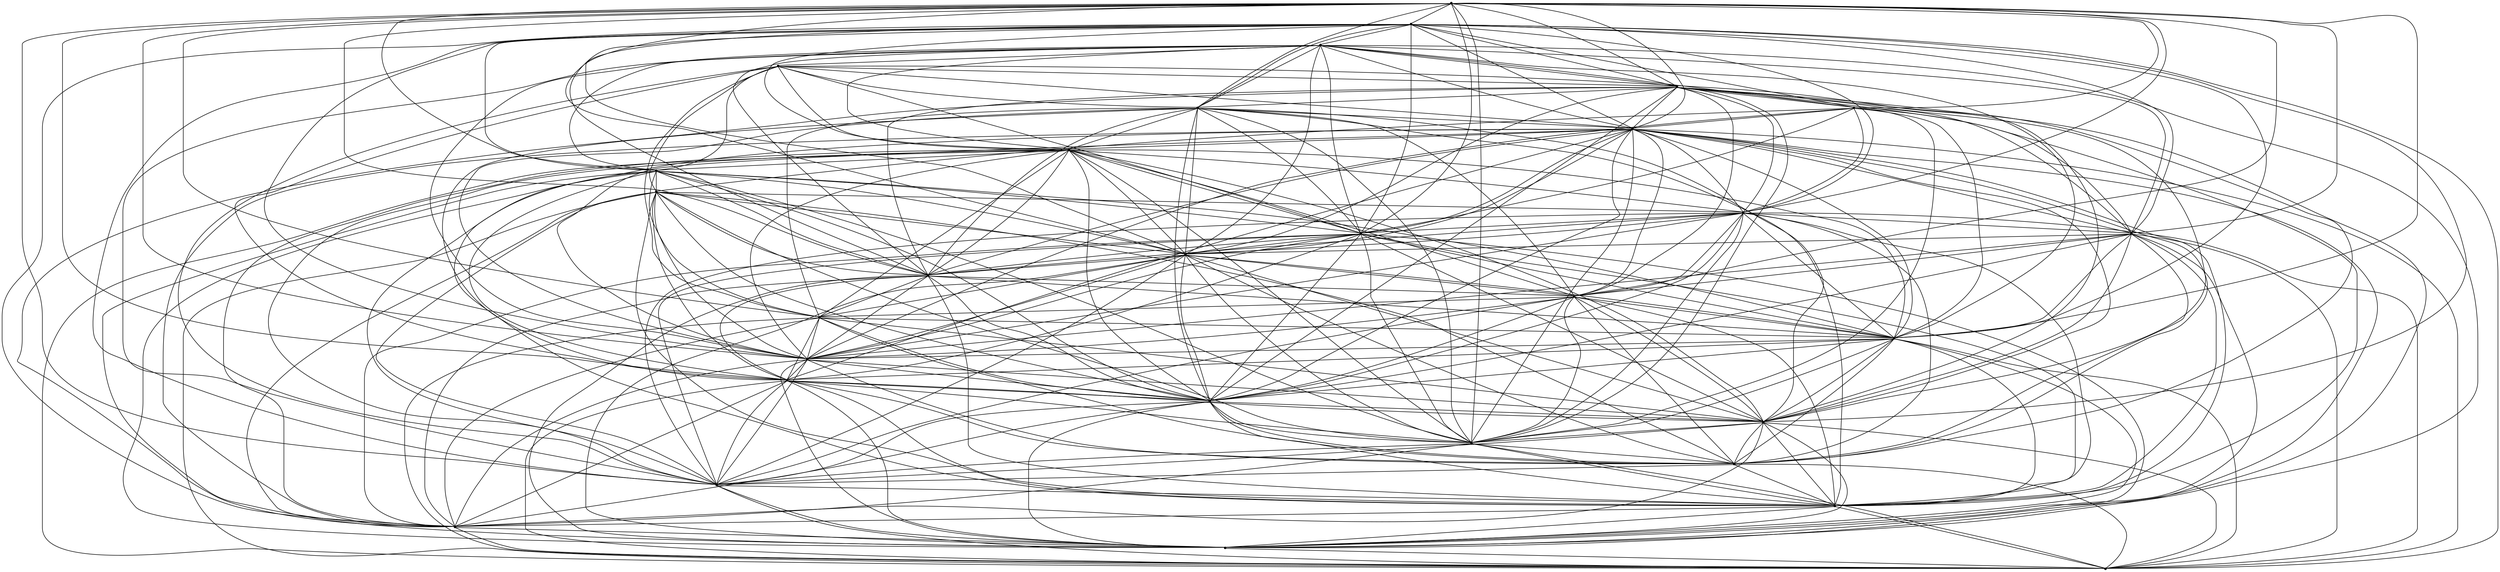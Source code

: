 graph {
  node [shape=point,comment="{\"directed\":false,\"doi\":\"10.1007/978-3-030-68766-3_8\",\"figure\":\"2 (1)\"}"]

  v0 [pos="1159.9170584942597,1859.0427705879256"]
  v1 [pos="837.9756798048118,1988.8212298814376"]
  v2 [pos="952.651270737777,1684.0086393274642"]
  v3 [pos="900.3142592043106,1637.3252182190618"]
  v4 [pos="769.971094189102,2047.4538333343567"]
  v5 [pos="1122.5199628822147,1800.9419664516874"]
  v6 [pos="1026.876584080037,1817.6324656705397"]
  v7 [pos="866.7922258696715,1781.4084321270525"]
  v8 [pos="1093.9705756057604,1847.782671583622"]
  v9 [pos="800.1863549353016,1788.6475350245873"]
  v10 [pos="1036.1130004644629,1942.833187289448"]
  v11 [pos="913.2730938694583,2006.499769722346"]
  v12 [pos="1005.0648029833908,1880.5417511241526"]
  v13 [pos="821.0583787038951,1641.629974162101"]
  v14 [pos="747.3862210071891,1754.0928677514864"]
  v15 [pos="882.065527916531,1700.0307847762153"]
  v16 [pos="929.7027989834675,1746.6829843541732"]
  v17 [pos="820.8771358163517,1705.985767110488"]
  v18 [pos="812.0793523372059,1900.9030216344877"]
  v19 [pos="722.7375221404731,1919.502692004966"]
  v20 [pos="1097.1013195569078,1908.7876344430354"]
  v21 [pos="1083.1949141368825,1979.267632328334"]
  v22 [pos="880.8304262339278,1938.680469389775"]
  v23 [pos="775.9387082190061,1963.469537923414"]
  v24 [pos="833.8239761162112,2054.6787561885326"]
  v25 [pos="1088.8437912230759,1753.2479470065143"]
  v26 [pos="1154.8339593545334,1936.8531514256536"]
  v27 [pos="896.8178500571913,2066.9035432546966"]
  v28 [pos="718.5024540362705,1996.1076737757462"]
  v29 [pos="760.1877697211612,1696.264647924073"]

  v0 -- v1 [id="-1",pos="1159.9170584942597,1859.0427705879256 837.9756798048118,1988.8212298814376 837.9756798048118,1988.8212298814376 837.9756798048118,1988.8212298814376"]
  v28 -- v22 [id="-2",pos="718.5024540362705,1996.1076737757462 880.8304262339278,1938.680469389775 880.8304262339278,1938.680469389775 880.8304262339278,1938.680469389775"]
  v22 -- v0 [id="-3",pos="880.8304262339278,1938.680469389775 1159.9170584942597,1859.0427705879256 1159.9170584942597,1859.0427705879256 1159.9170584942597,1859.0427705879256"]
  v28 -- v23 [id="-4",pos="718.5024540362705,1996.1076737757462 775.9387082190061,1963.469537923414 775.9387082190061,1963.469537923414 775.9387082190061,1963.469537923414"]
  v23 -- v22 [id="-5",pos="775.9387082190061,1963.469537923414 880.8304262339278,1938.680469389775 880.8304262339278,1938.680469389775 880.8304262339278,1938.680469389775"]
  v22 -- v12 [id="-6",pos="880.8304262339278,1938.680469389775 1005.0648029833908,1880.5417511241526 1005.0648029833908,1880.5417511241526 1005.0648029833908,1880.5417511241526"]
  v12 -- v8 [id="-7",pos="1005.0648029833908,1880.5417511241526 1093.9705756057604,1847.782671583622 1093.9705756057604,1847.782671583622 1093.9705756057604,1847.782671583622"]
  v28 -- v1 [id="-8",pos="718.5024540362705,1996.1076737757462 837.9756798048118,1988.8212298814376 837.9756798048118,1988.8212298814376 837.9756798048118,1988.8212298814376"]
  v1 -- v21 [id="-9",pos="837.9756798048118,1988.8212298814376 1083.1949141368825,1979.267632328334 1083.1949141368825,1979.267632328334 1083.1949141368825,1979.267632328334"]
  v28 -- v15 [id="-10",pos="718.5024540362705,1996.1076737757462 882.065527916531,1700.0307847762153 882.065527916531,1700.0307847762153 882.065527916531,1700.0307847762153"]
  v23 -- v25 [id="-13",pos="775.9387082190061,1963.469537923414 1088.8437912230759,1753.2479470065143 1088.8437912230759,1753.2479470065143 1088.8437912230759,1753.2479470065143"]
  v28 -- v19 [id="-18",pos="718.5024540362705,1996.1076737757462 722.7375221404731,1919.502692004966 722.7375221404731,1919.502692004966 722.7375221404731,1919.502692004966"]
  v19 -- v14 [id="-19",pos="722.7375221404731,1919.502692004966 747.3862210071891,1754.0928677514864 747.3862210071891,1754.0928677514864 747.3862210071891,1754.0928677514864"]
  v14 -- v29 [id="-20",pos="747.3862210071891,1754.0928677514864 760.1877697211612,1696.264647924073 760.1877697211612,1696.264647924073 760.1877697211612,1696.264647924073"]
  v28 -- v4 [id="-21",pos="718.5024540362705,1996.1076737757462 769.971094189102,2047.4538333343567 769.971094189102,2047.4538333343567 769.971094189102,2047.4538333343567"]
  v28 -- v9 [id="-22",pos="718.5024540362705,1996.1076737757462 800.1863549353016,1788.6475350245873 800.1863549353016,1788.6475350245873 800.1863549353016,1788.6475350245873"]
  v28 -- v7 [id="-23",pos="718.5024540362705,1996.1076737757462 866.7922258696715,1781.4084321270525 866.7922258696715,1781.4084321270525 866.7922258696715,1781.4084321270525"]
  v28 -- v13 [id="-24",pos="718.5024540362705,1996.1076737757462 821.0583787038951,1641.629974162101 821.0583787038951,1641.629974162101 821.0583787038951,1641.629974162101"]
  v1 -- v26 [id="-28",pos="837.9756798048118,1988.8212298814376 1154.8339593545334,1936.8531514256536 1154.8339593545334,1936.8531514256536 1154.8339593545334,1936.8531514256536"]
  v28 -- v3 [id="-29",pos="718.5024540362705,1996.1076737757462 900.3142592043106,1637.3252182190618 900.3142592043106,1637.3252182190618 900.3142592043106,1637.3252182190618"]
  v23 -- v6 [id="-31",pos="775.9387082190061,1963.469537923414 1026.876584080037,1817.6324656705397 1026.876584080037,1817.6324656705397 1026.876584080037,1817.6324656705397"]
  v28 -- v24 [id="-33",pos="718.5024540362705,1996.1076737757462 833.8239761162112,2054.6787561885326 833.8239761162112,2054.6787561885326 833.8239761162112,2054.6787561885326"]
  v28 -- v11 [id="-34",pos="718.5024540362705,1996.1076737757462 913.2730938694583,2006.499769722346 913.2730938694583,2006.499769722346 913.2730938694583,2006.499769722346"]
  v28 -- v16 [id="-35",pos="718.5024540362705,1996.1076737757462 929.7027989834675,1746.6829843541732 929.7027989834675,1746.6829843541732 929.7027989834675,1746.6829843541732"]
  v28 -- v20 [id="-37",pos="718.5024540362705,1996.1076737757462 1097.1013195569078,1908.7876344430354 1097.1013195569078,1908.7876344430354 1097.1013195569078,1908.7876344430354"]
  v23 -- v5 [id="-39",pos="775.9387082190061,1963.469537923414 1122.5199628822147,1800.9419664516874 1122.5199628822147,1800.9419664516874 1122.5199628822147,1800.9419664516874"]
  v28 -- v10 [id="-40",pos="718.5024540362705,1996.1076737757462 1036.1130004644629,1942.833187289448 1036.1130004644629,1942.833187289448 1036.1130004644629,1942.833187289448"]
  v9 -- v17 [id="-42",pos="800.1863549353016,1788.6475350245873 820.8771358163517,1705.985767110488 820.8771358163517,1705.985767110488 820.8771358163517,1705.985767110488"]
  v28 -- v18 [id="-43",pos="718.5024540362705,1996.1076737757462 812.0793523372059,1900.9030216344877 812.0793523372059,1900.9030216344877 812.0793523372059,1900.9030216344877"]
  v28 -- v27 [id="-44",pos="718.5024540362705,1996.1076737757462 896.8178500571913,2066.9035432546966 896.8178500571913,2066.9035432546966 896.8178500571913,2066.9035432546966"]
  v28 -- v2 [id="-45",pos="718.5024540362705,1996.1076737757462 952.651270737777,1684.0086393274642 952.651270737777,1684.0086393274642 952.651270737777,1684.0086393274642"]
  v19 -- v18 [id="-46",pos="722.7375221404731,1919.502692004966 812.0793523372059,1900.9030216344877 812.0793523372059,1900.9030216344877 812.0793523372059,1900.9030216344877"]
  v18 -- v8 [id="-47",pos="812.0793523372059,1900.9030216344877 1093.9705756057604,1847.782671583622 1093.9705756057604,1847.782671583622 1093.9705756057604,1847.782671583622"]
  v19 -- v20 [id="-48",pos="722.7375221404731,1919.502692004966 1097.1013195569078,1908.7876344430354 1097.1013195569078,1908.7876344430354 1097.1013195569078,1908.7876344430354"]
  v19 -- v6 [id="-49",pos="722.7375221404731,1919.502692004966 1026.876584080037,1817.6324656705397 1026.876584080037,1817.6324656705397 1026.876584080037,1817.6324656705397"]
  v19 -- v15 [id="-50",pos="722.7375221404731,1919.502692004966 882.065527916531,1700.0307847762153 882.065527916531,1700.0307847762153 882.065527916531,1700.0307847762153"]
  v19 -- v22 [id="-51",pos="722.7375221404731,1919.502692004966 880.8304262339278,1938.680469389775 880.8304262339278,1938.680469389775 880.8304262339278,1938.680469389775"]
  v18 -- v12 [id="-53",pos="812.0793523372059,1900.9030216344877 1005.0648029833908,1880.5417511241526 1005.0648029833908,1880.5417511241526 1005.0648029833908,1880.5417511241526"]
  v19 -- v7 [id="-54",pos="722.7375221404731,1919.502692004966 866.7922258696715,1781.4084321270525 866.7922258696715,1781.4084321270525 866.7922258696715,1781.4084321270525"]
  v7 -- v2 [id="-55",pos="866.7922258696715,1781.4084321270525 952.651270737777,1684.0086393274642 952.651270737777,1684.0086393274642 952.651270737777,1684.0086393274642"]
  v19 -- v24 [id="-58",pos="722.7375221404731,1919.502692004966 833.8239761162112,2054.6787561885326 833.8239761162112,2054.6787561885326 833.8239761162112,2054.6787561885326"]
  v19 -- v4 [id="-61",pos="722.7375221404731,1919.502692004966 769.971094189102,2047.4538333343567 769.971094189102,2047.4538333343567 769.971094189102,2047.4538333343567"]
  v19 -- v11 [id="-62",pos="722.7375221404731,1919.502692004966 913.2730938694583,2006.499769722346 913.2730938694583,2006.499769722346 913.2730938694583,2006.499769722346"]
  v19 -- v9 [id="-64",pos="722.7375221404731,1919.502692004966 800.1863549353016,1788.6475350245873 800.1863549353016,1788.6475350245873 800.1863549353016,1788.6475350245873"]
  v19 -- v1 [id="-65",pos="722.7375221404731,1919.502692004966 837.9756798048118,1988.8212298814376 837.9756798048118,1988.8212298814376 837.9756798048118,1988.8212298814376"]
  v19 -- v23 [id="-66",pos="722.7375221404731,1919.502692004966 775.9387082190061,1963.469537923414 775.9387082190061,1963.469537923414 775.9387082190061,1963.469537923414"]
  v23 -- v27 [id="-68",pos="775.9387082190061,1963.469537923414 896.8178500571913,2066.9035432546966 896.8178500571913,2066.9035432546966 896.8178500571913,2066.9035432546966"]
  v19 -- v17 [id="-69",pos="722.7375221404731,1919.502692004966 820.8771358163517,1705.985767110488 820.8771358163517,1705.985767110488 820.8771358163517,1705.985767110488"]
  v22 -- v10 [id="-71",pos="880.8304262339278,1938.680469389775 1036.1130004644629,1942.833187289448 1036.1130004644629,1942.833187289448 1036.1130004644629,1942.833187289448"]
  v19 -- v16 [id="-72",pos="722.7375221404731,1919.502692004966 929.7027989834675,1746.6829843541732 929.7027989834675,1746.6829843541732 929.7027989834675,1746.6829843541732"]
  v12 -- v0 [id="-76",pos="1005.0648029833908,1880.5417511241526 1159.9170584942597,1859.0427705879256 1159.9170584942597,1859.0427705879256 1159.9170584942597,1859.0427705879256"]
  v22 -- v21 [id="-78",pos="880.8304262339278,1938.680469389775 1083.1949141368825,1979.267632328334 1083.1949141368825,1979.267632328334 1083.1949141368825,1979.267632328334"]
  v9 -- v3 [id="-80",pos="800.1863549353016,1788.6475350245873 900.3142592043106,1637.3252182190618 900.3142592043106,1637.3252182190618 900.3142592043106,1637.3252182190618"]
  v18 -- v5 [id="-82",pos="812.0793523372059,1900.9030216344877 1122.5199628822147,1800.9419664516874 1122.5199628822147,1800.9419664516874 1122.5199628822147,1800.9419664516874"]
  v19 -- v25 [id="-83",pos="722.7375221404731,1919.502692004966 1088.8437912230759,1753.2479470065143 1088.8437912230759,1753.2479470065143 1088.8437912230759,1753.2479470065143"]
  v19 -- v26 [id="-84",pos="722.7375221404731,1919.502692004966 1154.8339593545334,1936.8531514256536 1154.8339593545334,1936.8531514256536 1154.8339593545334,1936.8531514256536"]
  v19 -- v13 [id="-85",pos="722.7375221404731,1919.502692004966 821.0583787038951,1641.629974162101 821.0583787038951,1641.629974162101 821.0583787038951,1641.629974162101"]
  v14 -- v15 [id="-86",pos="747.3862210071891,1754.0928677514864 882.065527916531,1700.0307847762153 882.065527916531,1700.0307847762153 882.065527916531,1700.0307847762153"]
  v14 -- v18 [id="-88",pos="747.3862210071891,1754.0928677514864 812.0793523372059,1900.9030216344877 812.0793523372059,1900.9030216344877 812.0793523372059,1900.9030216344877"]
  v14 -- v7 [id="-89",pos="747.3862210071891,1754.0928677514864 866.7922258696715,1781.4084321270525 866.7922258696715,1781.4084321270525 866.7922258696715,1781.4084321270525"]
  v7 -- v6 [id="-90",pos="866.7922258696715,1781.4084321270525 1026.876584080037,1817.6324656705397 1026.876584080037,1817.6324656705397 1026.876584080037,1817.6324656705397"]
  v18 -- v27 [id="-92",pos="812.0793523372059,1900.9030216344877 896.8178500571913,2066.9035432546966 896.8178500571913,2066.9035432546966 896.8178500571913,2066.9035432546966"]
  v14 -- v11 [id="-93",pos="747.3862210071891,1754.0928677514864 913.2730938694583,2006.499769722346 913.2730938694583,2006.499769722346 913.2730938694583,2006.499769722346"]
  v14 -- v17 [id="-94",pos="747.3862210071891,1754.0928677514864 820.8771358163517,1705.985767110488 820.8771358163517,1705.985767110488 820.8771358163517,1705.985767110488"]
  v14 -- v13 [id="-95",pos="747.3862210071891,1754.0928677514864 821.0583787038951,1641.629974162101 821.0583787038951,1641.629974162101 821.0583787038951,1641.629974162101"]
  v14 -- v16 [id="-96",pos="747.3862210071891,1754.0928677514864 929.7027989834675,1746.6829843541732 929.7027989834675,1746.6829843541732 929.7027989834675,1746.6829843541732"]
  v17 -- v3 [id="-98",pos="820.8771358163517,1705.985767110488 900.3142592043106,1637.3252182190618 900.3142592043106,1637.3252182190618 900.3142592043106,1637.3252182190618"]
  v14 -- v4 [id="-99",pos="747.3862210071891,1754.0928677514864 769.971094189102,2047.4538333343567 769.971094189102,2047.4538333343567 769.971094189102,2047.4538333343567"]
  v14 -- v20 [id="-100",pos="747.3862210071891,1754.0928677514864 1097.1013195569078,1908.7876344430354 1097.1013195569078,1908.7876344430354 1097.1013195569078,1908.7876344430354"]
  v20 -- v26 [id="-101",pos="1097.1013195569078,1908.7876344430354 1154.8339593545334,1936.8531514256536 1154.8339593545334,1936.8531514256536 1154.8339593545334,1936.8531514256536"]
  v6 -- v8 [id="-104",pos="1026.876584080037,1817.6324656705397 1093.9705756057604,1847.782671583622 1093.9705756057604,1847.782671583622 1093.9705756057604,1847.782671583622"]
  v8 -- v0 [id="-105",pos="1093.9705756057604,1847.782671583622 1159.9170584942597,1859.0427705879256 1159.9170584942597,1859.0427705879256 1159.9170584942597,1859.0427705879256"]
  v14 -- v5 [id="-106",pos="747.3862210071891,1754.0928677514864 1122.5199628822147,1800.9419664516874 1122.5199628822147,1800.9419664516874 1122.5199628822147,1800.9419664516874"]
  v14 -- v9 [id="-107",pos="747.3862210071891,1754.0928677514864 800.1863549353016,1788.6475350245873 800.1863549353016,1788.6475350245873 800.1863549353016,1788.6475350245873"]
  v9 -- v10 [id="-108",pos="800.1863549353016,1788.6475350245873 1036.1130004644629,1942.833187289448 1036.1130004644629,1942.833187289448 1036.1130004644629,1942.833187289448"]
  v10 -- v21 [id="-109",pos="1036.1130004644629,1942.833187289448 1083.1949141368825,1979.267632328334 1083.1949141368825,1979.267632328334 1083.1949141368825,1979.267632328334"]
  v15 -- v2 [id="-111",pos="882.065527916531,1700.0307847762153 952.651270737777,1684.0086393274642 952.651270737777,1684.0086393274642 952.651270737777,1684.0086393274642"]
  v14 -- v24 [id="-113",pos="747.3862210071891,1754.0928677514864 833.8239761162112,2054.6787561885326 833.8239761162112,2054.6787561885326 833.8239761162112,2054.6787561885326"]
  v14 -- v22 [id="-115",pos="747.3862210071891,1754.0928677514864 880.8304262339278,1938.680469389775 880.8304262339278,1938.680469389775 880.8304262339278,1938.680469389775"]
  v16 -- v25 [id="-117",pos="929.7027989834675,1746.6829843541732 1088.8437912230759,1753.2479470065143 1088.8437912230759,1753.2479470065143 1088.8437912230759,1753.2479470065143"]
  v14 -- v23 [id="-121",pos="747.3862210071891,1754.0928677514864 775.9387082190061,1963.469537923414 775.9387082190061,1963.469537923414 775.9387082190061,1963.469537923414"]
  v18 -- v1 [id="-124",pos="812.0793523372059,1900.9030216344877 837.9756798048118,1988.8212298814376 837.9756798048118,1988.8212298814376 837.9756798048118,1988.8212298814376"]
  v9 -- v12 [id="-128",pos="800.1863549353016,1788.6475350245873 1005.0648029833908,1880.5417511241526 1005.0648029833908,1880.5417511241526 1005.0648029833908,1880.5417511241526"]
  v7 -- v8 [id="-130",pos="866.7922258696715,1781.4084321270525 1093.9705756057604,1847.782671583622 1093.9705756057604,1847.782671583622 1093.9705756057604,1847.782671583622"]
  v29 -- v18 [id="-131",pos="760.1877697211612,1696.264647924073 812.0793523372059,1900.9030216344877 812.0793523372059,1900.9030216344877 812.0793523372059,1900.9030216344877"]
  v18 -- v24 [id="-132",pos="812.0793523372059,1900.9030216344877 833.8239761162112,2054.6787561885326 833.8239761162112,2054.6787561885326 833.8239761162112,2054.6787561885326"]
  v29 -- v9 [id="-133",pos="760.1877697211612,1696.264647924073 800.1863549353016,1788.6475350245873 800.1863549353016,1788.6475350245873 800.1863549353016,1788.6475350245873"]
  v9 -- v22 [id="-134",pos="800.1863549353016,1788.6475350245873 880.8304262339278,1938.680469389775 880.8304262339278,1938.680469389775 880.8304262339278,1938.680469389775"]
  v22 -- v11 [id="-135",pos="880.8304262339278,1938.680469389775 913.2730938694583,2006.499769722346 913.2730938694583,2006.499769722346 913.2730938694583,2006.499769722346"]
  v29 -- v13 [id="-136",pos="760.1877697211612,1696.264647924073 821.0583787038951,1641.629974162101 821.0583787038951,1641.629974162101 821.0583787038951,1641.629974162101"]
  v29 -- v7 [id="-143",pos="760.1877697211612,1696.264647924073 866.7922258696715,1781.4084321270525 866.7922258696715,1781.4084321270525 866.7922258696715,1781.4084321270525"]
  v7 -- v10 [id="-144",pos="866.7922258696715,1781.4084321270525 1036.1130004644629,1942.833187289448 1036.1130004644629,1942.833187289448 1036.1130004644629,1942.833187289448"]
  v29 -- v3 [id="-146",pos="760.1877697211612,1696.264647924073 900.3142592043106,1637.3252182190618 900.3142592043106,1637.3252182190618 900.3142592043106,1637.3252182190618"]
  v9 -- v27 [id="-148",pos="800.1863549353016,1788.6475350245873 896.8178500571913,2066.9035432546966 896.8178500571913,2066.9035432546966 896.8178500571913,2066.9035432546966"]
  v29 -- v17 [id="-149",pos="760.1877697211612,1696.264647924073 820.8771358163517,1705.985767110488 820.8771358163517,1705.985767110488 820.8771358163517,1705.985767110488"]
  v29 -- v23 [id="-150",pos="760.1877697211612,1696.264647924073 775.9387082190061,1963.469537923414 775.9387082190061,1963.469537923414 775.9387082190061,1963.469537923414"]
  v29 -- v20 [id="-151",pos="760.1877697211612,1696.264647924073 1097.1013195569078,1908.7876344430354 1097.1013195569078,1908.7876344430354 1097.1013195569078,1908.7876344430354"]
  v29 -- v0 [id="-152",pos="760.1877697211612,1696.264647924073 1159.9170584942597,1859.0427705879256 1159.9170584942597,1859.0427705879256 1159.9170584942597,1859.0427705879256"]
  v29 -- v2 [id="-153",pos="760.1877697211612,1696.264647924073 952.651270737777,1684.0086393274642 952.651270737777,1684.0086393274642 952.651270737777,1684.0086393274642"]
  v17 -- v25 [id="-160",pos="820.8771358163517,1705.985767110488 1088.8437912230759,1753.2479470065143 1088.8437912230759,1753.2479470065143 1088.8437912230759,1753.2479470065143"]
  v17 -- v16 [id="-164",pos="820.8771358163517,1705.985767110488 929.7027989834675,1746.6829843541732 929.7027989834675,1746.6829843541732 929.7027989834675,1746.6829843541732"]
  v29 -- v6 [id="-165",pos="760.1877697211612,1696.264647924073 1026.876584080037,1817.6324656705397 1026.876584080037,1817.6324656705397 1026.876584080037,1817.6324656705397"]
  v23 -- v4 [id="-169",pos="775.9387082190061,1963.469537923414 769.971094189102,2047.4538333343567 769.971094189102,2047.4538333343567 769.971094189102,2047.4538333343567"]
  v17 -- v15 [id="-174",pos="820.8771358163517,1705.985767110488 882.065527916531,1700.0307847762153 882.065527916531,1700.0307847762153 882.065527916531,1700.0307847762153"]
  v7 -- v12 [id="-176",pos="866.7922258696715,1781.4084321270525 1005.0648029833908,1880.5417511241526 1005.0648029833908,1880.5417511241526 1005.0648029833908,1880.5417511241526"]
  v16 -- v5 [id="-179",pos="929.7027989834675,1746.6829843541732 1122.5199628822147,1800.9419664516874 1122.5199628822147,1800.9419664516874 1122.5199628822147,1800.9419664516874"]
  v4 -- v10 [id="-183",pos="769.971094189102,2047.4538333343567 1036.1130004644629,1942.833187289448 1036.1130004644629,1942.833187289448 1036.1130004644629,1942.833187289448"]
  v23 -- v9 [id="-185",pos="775.9387082190061,1963.469537923414 800.1863549353016,1788.6475350245873 800.1863549353016,1788.6475350245873 800.1863549353016,1788.6475350245873"]
  v4 -- v7 [id="-187",pos="769.971094189102,2047.4538333343567 866.7922258696715,1781.4084321270525 866.7922258696715,1781.4084321270525 866.7922258696715,1781.4084321270525"]
  v4 -- v16 [id="-188",pos="769.971094189102,2047.4538333343567 929.7027989834675,1746.6829843541732 929.7027989834675,1746.6829843541732 929.7027989834675,1746.6829843541732"]
  v4 -- v0 [id="-189",pos="769.971094189102,2047.4538333343567 1159.9170584942597,1859.0427705879256 1159.9170584942597,1859.0427705879256 1159.9170584942597,1859.0427705879256"]
  v4 -- v24 [id="-190",pos="769.971094189102,2047.4538333343567 833.8239761162112,2054.6787561885326 833.8239761162112,2054.6787561885326 833.8239761162112,2054.6787561885326"]
  v4 -- v18 [id="-191",pos="769.971094189102,2047.4538333343567 812.0793523372059,1900.9030216344877 812.0793523372059,1900.9030216344877 812.0793523372059,1900.9030216344877"]
  v4 -- v11 [id="-192",pos="769.971094189102,2047.4538333343567 913.2730938694583,2006.499769722346 913.2730938694583,2006.499769722346 913.2730938694583,2006.499769722346"]
  v11 -- v26 [id="-193",pos="913.2730938694583,2006.499769722346 1154.8339593545334,1936.8531514256536 1154.8339593545334,1936.8531514256536 1154.8339593545334,1936.8531514256536"]
  v4 -- v1 [id="-194",pos="769.971094189102,2047.4538333343567 837.9756798048118,1988.8212298814376 837.9756798048118,1988.8212298814376 837.9756798048118,1988.8212298814376"]
  v1 -- v22 [id="-195",pos="837.9756798048118,1988.8212298814376 880.8304262339278,1938.680469389775 880.8304262339278,1938.680469389775 880.8304262339278,1938.680469389775"]
  v22 -- v6 [id="-196",pos="880.8304262339278,1938.680469389775 1026.876584080037,1817.6324656705397 1026.876584080037,1817.6324656705397 1026.876584080037,1817.6324656705397"]
  v10 -- v20 [id="-198",pos="1036.1130004644629,1942.833187289448 1097.1013195569078,1908.7876344430354 1097.1013195569078,1908.7876344430354 1097.1013195569078,1908.7876344430354"]
  v4 -- v8 [id="-201",pos="769.971094189102,2047.4538333343567 1093.9705756057604,1847.782671583622 1093.9705756057604,1847.782671583622 1093.9705756057604,1847.782671583622"]
  v1 -- v12 [id="-203",pos="837.9756798048118,1988.8212298814376 1005.0648029833908,1880.5417511241526 1005.0648029833908,1880.5417511241526 1005.0648029833908,1880.5417511241526"]
  v12 -- v5 [id="-204",pos="1005.0648029833908,1880.5417511241526 1122.5199628822147,1800.9419664516874 1122.5199628822147,1800.9419664516874 1122.5199628822147,1800.9419664516874"]
  v18 -- v15 [id="-207",pos="812.0793523372059,1900.9030216344877 882.065527916531,1700.0307847762153 882.065527916531,1700.0307847762153 882.065527916531,1700.0307847762153"]
  v24 -- v27 [id="-211",pos="833.8239761162112,2054.6787561885326 896.8178500571913,2066.9035432546966 896.8178500571913,2066.9035432546966 896.8178500571913,2066.9035432546966"]
  v6 -- v25 [id="-215",pos="1026.876584080037,1817.6324656705397 1088.8437912230759,1753.2479470065143 1088.8437912230759,1753.2479470065143 1088.8437912230759,1753.2479470065143"]
  v16 -- v2 [id="-219",pos="929.7027989834675,1746.6829843541732 952.651270737777,1684.0086393274642 952.651270737777,1684.0086393274642 952.651270737777,1684.0086393274642"]
  v15 -- v3 [id="-224",pos="882.065527916531,1700.0307847762153 900.3142592043106,1637.3252182190618 900.3142592043106,1637.3252182190618 900.3142592043106,1637.3252182190618"]
  v17 -- v13 [id="-230",pos="820.8771358163517,1705.985767110488 821.0583787038951,1641.629974162101 821.0583787038951,1641.629974162101 821.0583787038951,1641.629974162101"]
  v11 -- v21 [id="-232",pos="913.2730938694583,2006.499769722346 1083.1949141368825,1979.267632328334 1083.1949141368825,1979.267632328334 1083.1949141368825,1979.267632328334"]
  v23 -- v10 [id="-234",pos="775.9387082190061,1963.469537923414 1036.1130004644629,1942.833187289448 1036.1130004644629,1942.833187289448 1036.1130004644629,1942.833187289448"]
  v23 -- v15 [id="-239",pos="775.9387082190061,1963.469537923414 882.065527916531,1700.0307847762153 882.065527916531,1700.0307847762153 882.065527916531,1700.0307847762153"]
  v22 -- v20 [id="-242",pos="880.8304262339278,1938.680469389775 1097.1013195569078,1908.7876344430354 1097.1013195569078,1908.7876344430354 1097.1013195569078,1908.7876344430354"]
  v23 -- v18 [id="-249",pos="775.9387082190061,1963.469537923414 812.0793523372059,1900.9030216344877 812.0793523372059,1900.9030216344877 812.0793523372059,1900.9030216344877"]
  v18 -- v2 [id="-250",pos="812.0793523372059,1900.9030216344877 952.651270737777,1684.0086393274642 952.651270737777,1684.0086393274642 952.651270737777,1684.0086393274642"]
  v23 -- v12 [id="-251",pos="775.9387082190061,1963.469537923414 1005.0648029833908,1880.5417511241526 1005.0648029833908,1880.5417511241526 1005.0648029833908,1880.5417511241526"]
  v23 -- v1 [id="-252",pos="775.9387082190061,1963.469537923414 837.9756798048118,1988.8212298814376 837.9756798048118,1988.8212298814376 837.9756798048118,1988.8212298814376"]
  v10 -- v26 [id="-257",pos="1036.1130004644629,1942.833187289448 1154.8339593545334,1936.8531514256536 1154.8339593545334,1936.8531514256536 1154.8339593545334,1936.8531514256536"]
  v23 -- v24 [id="-258",pos="775.9387082190061,1963.469537923414 833.8239761162112,2054.6787561885326 833.8239761162112,2054.6787561885326 833.8239761162112,2054.6787561885326"]
  v1 -- v11 [id="-260",pos="837.9756798048118,1988.8212298814376 913.2730938694583,2006.499769722346 913.2730938694583,2006.499769722346 913.2730938694583,2006.499769722346"]
  v18 -- v7 [id="-266",pos="812.0793523372059,1900.9030216344877 866.7922258696715,1781.4084321270525 866.7922258696715,1781.4084321270525 866.7922258696715,1781.4084321270525"]
  v23 -- v21 [id="-268",pos="775.9387082190061,1963.469537923414 1083.1949141368825,1979.267632328334 1083.1949141368825,1979.267632328334 1083.1949141368825,1979.267632328334"]
  v18 -- v16 [id="-274",pos="812.0793523372059,1900.9030216344877 929.7027989834675,1746.6829843541732 929.7027989834675,1746.6829843541732 929.7027989834675,1746.6829843541732"]
  v9 -- v7 [id="-277",pos="800.1863549353016,1788.6475350245873 866.7922258696715,1781.4084321270525 866.7922258696715,1781.4084321270525 866.7922258696715,1781.4084321270525"]
  v7 -- v25 [id="-278",pos="866.7922258696715,1781.4084321270525 1088.8437912230759,1753.2479470065143 1088.8437912230759,1753.2479470065143 1088.8437912230759,1753.2479470065143"]
  v9 -- v18 [id="-283",pos="800.1863549353016,1788.6475350245873 812.0793523372059,1900.9030216344877 812.0793523372059,1900.9030216344877 812.0793523372059,1900.9030216344877"]
  v9 -- v8 [id="-291",pos="800.1863549353016,1788.6475350245873 1093.9705756057604,1847.782671583622 1093.9705756057604,1847.782671583622 1093.9705756057604,1847.782671583622"]
  v7 -- v5 [id="-302",pos="866.7922258696715,1781.4084321270525 1122.5199628822147,1800.9419664516874 1122.5199628822147,1800.9419664516874 1122.5199628822147,1800.9419664516874"]
  v9 -- v2 [id="-303",pos="800.1863549353016,1788.6475350245873 952.651270737777,1684.0086393274642 952.651270737777,1684.0086393274642 952.651270737777,1684.0086393274642"]
  v9 -- v16 [id="-304",pos="800.1863549353016,1788.6475350245873 929.7027989834675,1746.6829843541732 929.7027989834675,1746.6829843541732 929.7027989834675,1746.6829843541732"]
  v9 -- v15 [id="-305",pos="800.1863549353016,1788.6475350245873 882.065527916531,1700.0307847762153 882.065527916531,1700.0307847762153 882.065527916531,1700.0307847762153"]
  v9 -- v6 [id="-308",pos="800.1863549353016,1788.6475350245873 1026.876584080037,1817.6324656705397 1026.876584080037,1817.6324656705397 1026.876584080037,1817.6324656705397"]
  v12 -- v20 [id="-310",pos="1005.0648029833908,1880.5417511241526 1097.1013195569078,1908.7876344430354 1097.1013195569078,1908.7876344430354 1097.1013195569078,1908.7876344430354"]
  v18 -- v17 [id="-316",pos="812.0793523372059,1900.9030216344877 820.8771358163517,1705.985767110488 820.8771358163517,1705.985767110488 820.8771358163517,1705.985767110488"]
  v18 -- v22 [id="-318",pos="812.0793523372059,1900.9030216344877 880.8304262339278,1938.680469389775 880.8304262339278,1938.680469389775 880.8304262339278,1938.680469389775"]
  v18 -- v6 [id="-324",pos="812.0793523372059,1900.9030216344877 1026.876584080037,1817.6324656705397 1026.876584080037,1817.6324656705397 1026.876584080037,1817.6324656705397"]
  v18 -- v20 [id="-326",pos="812.0793523372059,1900.9030216344877 1097.1013195569078,1908.7876344430354 1097.1013195569078,1908.7876344430354 1097.1013195569078,1908.7876344430354"]
  v18 -- v25 [id="-329",pos="812.0793523372059,1900.9030216344877 1088.8437912230759,1753.2479470065143 1088.8437912230759,1753.2479470065143 1088.8437912230759,1753.2479470065143"]
  v18 -- v26 [id="-330",pos="812.0793523372059,1900.9030216344877 1154.8339593545334,1936.8531514256536 1154.8339593545334,1936.8531514256536 1154.8339593545334,1936.8531514256536"]
  v18 -- v21 [id="-331",pos="812.0793523372059,1900.9030216344877 1083.1949141368825,1979.267632328334 1083.1949141368825,1979.267632328334 1083.1949141368825,1979.267632328334"]
  v18 -- v11 [id="-336",pos="812.0793523372059,1900.9030216344877 913.2730938694583,2006.499769722346 913.2730938694583,2006.499769722346 913.2730938694583,2006.499769722346"]
  v18 -- v10 [id="-344",pos="812.0793523372059,1900.9030216344877 1036.1130004644629,1942.833187289448 1036.1130004644629,1942.833187289448 1036.1130004644629,1942.833187289448"]
  v17 -- v11 [id="-350",pos="820.8771358163517,1705.985767110488 913.2730938694583,2006.499769722346 913.2730938694583,2006.499769722346 913.2730938694583,2006.499769722346"]
  v17 -- v27 [id="-351",pos="820.8771358163517,1705.985767110488 896.8178500571913,2066.9035432546966 896.8178500571913,2066.9035432546966 896.8178500571913,2066.9035432546966"]
  v16 -- v0 [id="-353",pos="929.7027989834675,1746.6829843541732 1159.9170584942597,1859.0427705879256 1159.9170584942597,1859.0427705879256 1159.9170584942597,1859.0427705879256"]
  v17 -- v10 [id="-358",pos="820.8771358163517,1705.985767110488 1036.1130004644629,1942.833187289448 1036.1130004644629,1942.833187289448 1036.1130004644629,1942.833187289448"]
  v17 -- v7 [id="-363",pos="820.8771358163517,1705.985767110488 866.7922258696715,1781.4084321270525 866.7922258696715,1781.4084321270525 866.7922258696715,1781.4084321270525"]
  v17 -- v22 [id="-364",pos="820.8771358163517,1705.985767110488 880.8304262339278,1938.680469389775 880.8304262339278,1938.680469389775 880.8304262339278,1938.680469389775"]
  v17 -- v6 [id="-368",pos="820.8771358163517,1705.985767110488 1026.876584080037,1817.6324656705397 1026.876584080037,1817.6324656705397 1026.876584080037,1817.6324656705397"]
  v17 -- v20 [id="-370",pos="820.8771358163517,1705.985767110488 1097.1013195569078,1908.7876344430354 1097.1013195569078,1908.7876344430354 1097.1013195569078,1908.7876344430354"]
  v17 -- v26 [id="-374",pos="820.8771358163517,1705.985767110488 1154.8339593545334,1936.8531514256536 1154.8339593545334,1936.8531514256536 1154.8339593545334,1936.8531514256536"]
  v17 -- v1 [id="-376",pos="820.8771358163517,1705.985767110488 837.9756798048118,1988.8212298814376 837.9756798048118,1988.8212298814376 837.9756798048118,1988.8212298814376"]
  v1 -- v24 [id="-384",pos="837.9756798048118,1988.8212298814376 833.8239761162112,2054.6787561885326 833.8239761162112,2054.6787561885326 833.8239761162112,2054.6787561885326"]
  v17 -- v12 [id="-385",pos="820.8771358163517,1705.985767110488 1005.0648029833908,1880.5417511241526 1005.0648029833908,1880.5417511241526 1005.0648029833908,1880.5417511241526"]
  v13 -- v25 [id="-387",pos="821.0583787038951,1641.629974162101 1088.8437912230759,1753.2479470065143 1088.8437912230759,1753.2479470065143 1088.8437912230759,1753.2479470065143"]
  v13 -- v3 [id="-391",pos="821.0583787038951,1641.629974162101 900.3142592043106,1637.3252182190618 900.3142592043106,1637.3252182190618 900.3142592043106,1637.3252182190618"]
  v13 -- v15 [id="-392",pos="821.0583787038951,1641.629974162101 882.065527916531,1700.0307847762153 882.065527916531,1700.0307847762153 882.065527916531,1700.0307847762153"]
  v15 -- v16 [id="-394",pos="882.065527916531,1700.0307847762153 929.7027989834675,1746.6829843541732 929.7027989834675,1746.6829843541732 929.7027989834675,1746.6829843541732"]
  v16 -- v6 [id="-395",pos="929.7027989834675,1746.6829843541732 1026.876584080037,1817.6324656705397 1026.876584080037,1817.6324656705397 1026.876584080037,1817.6324656705397"]
  v13 -- v11 [id="-396",pos="821.0583787038951,1641.629974162101 913.2730938694583,2006.499769722346 913.2730938694583,2006.499769722346 913.2730938694583,2006.499769722346"]
  v13 -- v10 [id="-397",pos="821.0583787038951,1641.629974162101 1036.1130004644629,1942.833187289448 1036.1130004644629,1942.833187289448 1036.1130004644629,1942.833187289448"]
  v13 -- v2 [id="-398",pos="821.0583787038951,1641.629974162101 952.651270737777,1684.0086393274642 952.651270737777,1684.0086393274642 952.651270737777,1684.0086393274642"]
  v13 -- v8 [id="-399",pos="821.0583787038951,1641.629974162101 1093.9705756057604,1847.782671583622 1093.9705756057604,1847.782671583622 1093.9705756057604,1847.782671583622"]
  v13 -- v22 [id="-400",pos="821.0583787038951,1641.629974162101 880.8304262339278,1938.680469389775 880.8304262339278,1938.680469389775 880.8304262339278,1938.680469389775"]
  v16 -- v20 [id="-403",pos="929.7027989834675,1746.6829843541732 1097.1013195569078,1908.7876344430354 1097.1013195569078,1908.7876344430354 1097.1013195569078,1908.7876344430354"]
  v22 -- v27 [id="-407",pos="880.8304262339278,1938.680469389775 896.8178500571913,2066.9035432546966 896.8178500571913,2066.9035432546966 896.8178500571913,2066.9035432546966"]
  v6 -- v26 [id="-411",pos="1026.876584080037,1817.6324656705397 1154.8339593545334,1936.8531514256536 1154.8339593545334,1936.8531514256536 1154.8339593545334,1936.8531514256536"]
  v13 -- v5 [id="-413",pos="821.0583787038951,1641.629974162101 1122.5199628822147,1800.9419664516874 1122.5199628822147,1800.9419664516874 1122.5199628822147,1800.9419664516874"]
  v13 -- v0 [id="-423",pos="821.0583787038951,1641.629974162101 1159.9170584942597,1859.0427705879256 1159.9170584942597,1859.0427705879256 1159.9170584942597,1859.0427705879256"]
  v13 -- v12 [id="-424",pos="821.0583787038951,1641.629974162101 1005.0648029833908,1880.5417511241526 1005.0648029833908,1880.5417511241526 1005.0648029833908,1880.5417511241526"]
  v12 -- v21 [id="-425",pos="1005.0648029833908,1880.5417511241526 1083.1949141368825,1979.267632328334 1083.1949141368825,1979.267632328334 1083.1949141368825,1979.267632328334"]
  v13 -- v7 [id="-435",pos="821.0583787038951,1641.629974162101 866.7922258696715,1781.4084321270525 866.7922258696715,1781.4084321270525 866.7922258696715,1781.4084321270525"]
  v24 -- v26 [id="-436",pos="833.8239761162112,2054.6787561885326 1154.8339593545334,1936.8531514256536 1154.8339593545334,1936.8531514256536 1154.8339593545334,1936.8531514256536"]
  v24 -- v11 [id="-437",pos="833.8239761162112,2054.6787561885326 913.2730938694583,2006.499769722346 913.2730938694583,2006.499769722346 913.2730938694583,2006.499769722346"]
  v11 -- v10 [id="-441",pos="913.2730938694583,2006.499769722346 1036.1130004644629,1942.833187289448 1036.1130004644629,1942.833187289448 1036.1130004644629,1942.833187289448"]
  v24 -- v21 [id="-444",pos="833.8239761162112,2054.6787561885326 1083.1949141368825,1979.267632328334 1083.1949141368825,1979.267632328334 1083.1949141368825,1979.267632328334"]
  v24 -- v8 [id="-445",pos="833.8239761162112,2054.6787561885326 1093.9705756057604,1847.782671583622 1093.9705756057604,1847.782671583622 1093.9705756057604,1847.782671583622"]
  v1 -- v7 [id="-448",pos="837.9756798048118,1988.8212298814376 866.7922258696715,1781.4084321270525 866.7922258696715,1781.4084321270525 866.7922258696715,1781.4084321270525"]
  v7 -- v15 [id="-449",pos="866.7922258696715,1781.4084321270525 882.065527916531,1700.0307847762153 882.065527916531,1700.0307847762153 882.065527916531,1700.0307847762153"]
  v24 -- v22 [id="-456",pos="833.8239761162112,2054.6787561885326 880.8304262339278,1938.680469389775 880.8304262339278,1938.680469389775 880.8304262339278,1938.680469389775"]
  v22 -- v16 [id="-457",pos="880.8304262339278,1938.680469389775 929.7027989834675,1746.6829843541732 929.7027989834675,1746.6829843541732 929.7027989834675,1746.6829843541732"]
  v1 -- v15 [id="-460",pos="837.9756798048118,1988.8212298814376 882.065527916531,1700.0307847762153 882.065527916531,1700.0307847762153 882.065527916531,1700.0307847762153"]
  v24 -- v5 [id="-465",pos="833.8239761162112,2054.6787561885326 1122.5199628822147,1800.9419664516874 1122.5199628822147,1800.9419664516874 1122.5199628822147,1800.9419664516874"]
  v24 -- v6 [id="-469",pos="833.8239761162112,2054.6787561885326 1026.876584080037,1817.6324656705397 1026.876584080037,1817.6324656705397 1026.876584080037,1817.6324656705397"]
  v24 -- v16 [id="-473",pos="833.8239761162112,2054.6787561885326 929.7027989834675,1746.6829843541732 929.7027989834675,1746.6829843541732 929.7027989834675,1746.6829843541732"]
  v10 -- v0 [id="-478",pos="1036.1130004644629,1942.833187289448 1159.9170584942597,1859.0427705879256 1159.9170584942597,1859.0427705879256 1159.9170584942597,1859.0427705879256"]
  v24 -- v12 [id="-480",pos="833.8239761162112,2054.6787561885326 1005.0648029833908,1880.5417511241526 1005.0648029833908,1880.5417511241526 1005.0648029833908,1880.5417511241526"]
  v1 -- v10 [id="-488",pos="837.9756798048118,1988.8212298814376 1036.1130004644629,1942.833187289448 1036.1130004644629,1942.833187289448 1036.1130004644629,1942.833187289448"]
  v1 -- v27 [id="-489",pos="837.9756798048118,1988.8212298814376 896.8178500571913,2066.9035432546966 896.8178500571913,2066.9035432546966 896.8178500571913,2066.9035432546966"]
  v1 -- v8 [id="-493",pos="837.9756798048118,1988.8212298814376 1093.9705756057604,1847.782671583622 1093.9705756057604,1847.782671583622 1093.9705756057604,1847.782671583622"]
  v1 -- v16 [id="-495",pos="837.9756798048118,1988.8212298814376 929.7027989834675,1746.6829843541732 929.7027989834675,1746.6829843541732 929.7027989834675,1746.6829843541732"]
  v1 -- v20 [id="-508",pos="837.9756798048118,1988.8212298814376 1097.1013195569078,1908.7876344430354 1097.1013195569078,1908.7876344430354 1097.1013195569078,1908.7876344430354"]
  v7 -- v11 [id="-528",pos="866.7922258696715,1781.4084321270525 913.2730938694583,2006.499769722346 913.2730938694583,2006.499769722346 913.2730938694583,2006.499769722346"]
  v7 -- v20 [id="-532",pos="866.7922258696715,1781.4084321270525 1097.1013195569078,1908.7876344430354 1097.1013195569078,1908.7876344430354 1097.1013195569078,1908.7876344430354"]
  v7 -- v22 [id="-544",pos="866.7922258696715,1781.4084321270525 880.8304262339278,1938.680469389775 880.8304262339278,1938.680469389775 880.8304262339278,1938.680469389775"]
  v7 -- v16 [id="-560",pos="866.7922258696715,1781.4084321270525 929.7027989834675,1746.6829843541732 929.7027989834675,1746.6829843541732 929.7027989834675,1746.6829843541732"]
  v22 -- v15 [id="-563",pos="880.8304262339278,1938.680469389775 882.065527916531,1700.0307847762153 882.065527916531,1700.0307847762153 882.065527916531,1700.0307847762153"]
  v22 -- v5 [id="-565",pos="880.8304262339278,1938.680469389775 1122.5199628822147,1800.9419664516874 1122.5199628822147,1800.9419664516874 1122.5199628822147,1800.9419664516874"]
  v22 -- v3 [id="-594",pos="880.8304262339278,1938.680469389775 900.3142592043106,1637.3252182190618 900.3142592043106,1637.3252182190618 900.3142592043106,1637.3252182190618"]
  v15 -- v27 [id="-597",pos="882.065527916531,1700.0307847762153 896.8178500571913,2066.9035432546966 896.8178500571913,2066.9035432546966 896.8178500571913,2066.9035432546966"]
  v15 -- v12 [id="-598",pos="882.065527916531,1700.0307847762153 1005.0648029833908,1880.5417511241526 1005.0648029833908,1880.5417511241526 1005.0648029833908,1880.5417511241526"]
  v12 -- v10 [id="-599",pos="1005.0648029833908,1880.5417511241526 1036.1130004644629,1942.833187289448 1036.1130004644629,1942.833187289448 1036.1130004644629,1942.833187289448"]
  v15 -- v5 [id="-602",pos="882.065527916531,1700.0307847762153 1122.5199628822147,1800.9419664516874 1122.5199628822147,1800.9419664516874 1122.5199628822147,1800.9419664516874"]
  v15 -- v25 [id="-610",pos="882.065527916531,1700.0307847762153 1088.8437912230759,1753.2479470065143 1088.8437912230759,1753.2479470065143 1088.8437912230759,1753.2479470065143"]
  v15 -- v11 [id="-615",pos="882.065527916531,1700.0307847762153 913.2730938694583,2006.499769722346 913.2730938694583,2006.499769722346 913.2730938694583,2006.499769722346"]
  v15 -- v0 [id="-616",pos="882.065527916531,1700.0307847762153 1159.9170584942597,1859.0427705879256 1159.9170584942597,1859.0427705879256 1159.9170584942597,1859.0427705879256"]
  v15 -- v8 [id="-626",pos="882.065527916531,1700.0307847762153 1093.9705756057604,1847.782671583622 1093.9705756057604,1847.782671583622 1093.9705756057604,1847.782671583622"]
  v27 -- v12 [id="-636",pos="896.8178500571913,2066.9035432546966 1005.0648029833908,1880.5417511241526 1005.0648029833908,1880.5417511241526 1005.0648029833908,1880.5417511241526"]
  v12 -- v25 [id="-637",pos="1005.0648029833908,1880.5417511241526 1088.8437912230759,1753.2479470065143 1088.8437912230759,1753.2479470065143 1088.8437912230759,1753.2479470065143"]
  v27 -- v8 [id="-640",pos="896.8178500571913,2066.9035432546966 1093.9705756057604,1847.782671583622 1093.9705756057604,1847.782671583622 1093.9705756057604,1847.782671583622"]
  v8 -- v5 [id="-641",pos="1093.9705756057604,1847.782671583622 1122.5199628822147,1800.9419664516874 1122.5199628822147,1800.9419664516874 1122.5199628822147,1800.9419664516874"]
  v27 -- v20 [id="-642",pos="896.8178500571913,2066.9035432546966 1097.1013195569078,1908.7876344430354 1097.1013195569078,1908.7876344430354 1097.1013195569078,1908.7876344430354"]
  v20 -- v0 [id="-643",pos="1097.1013195569078,1908.7876344430354 1159.9170584942597,1859.0427705879256 1159.9170584942597,1859.0427705879256 1159.9170584942597,1859.0427705879256"]
  v27 -- v3 [id="-644",pos="896.8178500571913,2066.9035432546966 900.3142592043106,1637.3252182190618 900.3142592043106,1637.3252182190618 900.3142592043106,1637.3252182190618"]
  v27 -- v6 [id="-650",pos="896.8178500571913,2066.9035432546966 1026.876584080037,1817.6324656705397 1026.876584080037,1817.6324656705397 1026.876584080037,1817.6324656705397"]
  v27 -- v10 [id="-651",pos="896.8178500571913,2066.9035432546966 1036.1130004644629,1942.833187289448 1036.1130004644629,1942.833187289448 1036.1130004644629,1942.833187289448"]
  v27 -- v11 [id="-652",pos="896.8178500571913,2066.9035432546966 913.2730938694583,2006.499769722346 913.2730938694583,2006.499769722346 913.2730938694583,2006.499769722346"]
  v11 -- v2 [id="-653",pos="913.2730938694583,2006.499769722346 952.651270737777,1684.0086393274642 952.651270737777,1684.0086393274642 952.651270737777,1684.0086393274642"]
  v27 -- v21 [id="-657",pos="896.8178500571913,2066.9035432546966 1083.1949141368825,1979.267632328334 1083.1949141368825,1979.267632328334 1083.1949141368825,1979.267632328334"]
  v21 -- v26 [id="-658",pos="1083.1949141368825,1979.267632328334 1154.8339593545334,1936.8531514256536 1154.8339593545334,1936.8531514256536 1154.8339593545334,1936.8531514256536"]
  v27 -- v16 [id="-660",pos="896.8178500571913,2066.9035432546966 929.7027989834675,1746.6829843541732 929.7027989834675,1746.6829843541732 929.7027989834675,1746.6829843541732"]
  v3 -- v12 [id="-676",pos="900.3142592043106,1637.3252182190618 1005.0648029833908,1880.5417511241526 1005.0648029833908,1880.5417511241526 1005.0648029833908,1880.5417511241526"]
  v3 -- v26 [id="-677",pos="900.3142592043106,1637.3252182190618 1154.8339593545334,1936.8531514256536 1154.8339593545334,1936.8531514256536 1154.8339593545334,1936.8531514256536"]
  v3 -- v25 [id="-680",pos="900.3142592043106,1637.3252182190618 1088.8437912230759,1753.2479470065143 1088.8437912230759,1753.2479470065143 1088.8437912230759,1753.2479470065143"]
  v3 -- v6 [id="-681",pos="900.3142592043106,1637.3252182190618 1026.876584080037,1817.6324656705397 1026.876584080037,1817.6324656705397 1026.876584080037,1817.6324656705397"]
  v6 -- v20 [id="-682",pos="1026.876584080037,1817.6324656705397 1097.1013195569078,1908.7876344430354 1097.1013195569078,1908.7876344430354 1097.1013195569078,1908.7876344430354"]
  v3 -- v2 [id="-689",pos="900.3142592043106,1637.3252182190618 952.651270737777,1684.0086393274642 952.651270737777,1684.0086393274642 952.651270737777,1684.0086393274642"]
  v2 -- v5 [id="-690",pos="952.651270737777,1684.0086393274642 1122.5199628822147,1800.9419664516874 1122.5199628822147,1800.9419664516874 1122.5199628822147,1800.9419664516874"]
  v3 -- v21 [id="-694",pos="900.3142592043106,1637.3252182190618 1083.1949141368825,1979.267632328334 1083.1949141368825,1979.267632328334 1083.1949141368825,1979.267632328334"]
  v2 -- v8 [id="-696",pos="952.651270737777,1684.0086393274642 1093.9705756057604,1847.782671583622 1093.9705756057604,1847.782671583622 1093.9705756057604,1847.782671583622"]
  v2 -- v0 [id="-700",pos="952.651270737777,1684.0086393274642 1159.9170584942597,1859.0427705879256 1159.9170584942597,1859.0427705879256 1159.9170584942597,1859.0427705879256"]
  v3 -- v16 [id="-712",pos="900.3142592043106,1637.3252182190618 929.7027989834675,1746.6829843541732 929.7027989834675,1746.6829843541732 929.7027989834675,1746.6829843541732"]
  v3 -- v11 [id="-714",pos="900.3142592043106,1637.3252182190618 913.2730938694583,2006.499769722346 913.2730938694583,2006.499769722346 913.2730938694583,2006.499769722346"]
  v11 -- v12 [id="-722",pos="913.2730938694583,2006.499769722346 1005.0648029833908,1880.5417511241526 1005.0648029833908,1880.5417511241526 1005.0648029833908,1880.5417511241526"]
  v11 -- v16 [id="-727",pos="913.2730938694583,2006.499769722346 929.7027989834675,1746.6829843541732 929.7027989834675,1746.6829843541732 929.7027989834675,1746.6829843541732"]
  v11 -- v5 [id="-730",pos="913.2730938694583,2006.499769722346 1122.5199628822147,1800.9419664516874 1122.5199628822147,1800.9419664516874 1122.5199628822147,1800.9419664516874"]
  v11 -- v8 [id="-731",pos="913.2730938694583,2006.499769722346 1093.9705756057604,1847.782671583622 1093.9705756057604,1847.782671583622 1093.9705756057604,1847.782671583622"]
  v11 -- v6 [id="-734",pos="913.2730938694583,2006.499769722346 1026.876584080037,1817.6324656705397 1026.876584080037,1817.6324656705397 1026.876584080037,1817.6324656705397"]
  v16 -- v21 [id="-775",pos="929.7027989834675,1746.6829843541732 1083.1949141368825,1979.267632328334 1083.1949141368825,1979.267632328334 1083.1949141368825,1979.267632328334"]
  v16 -- v12 [id="-782",pos="929.7027989834675,1746.6829843541732 1005.0648029833908,1880.5417511241526 1005.0648029833908,1880.5417511241526 1005.0648029833908,1880.5417511241526"]
  v2 -- v25 [id="-808",pos="952.651270737777,1684.0086393274642 1088.8437912230759,1753.2479470065143 1088.8437912230759,1753.2479470065143 1088.8437912230759,1753.2479470065143"]
  v8 -- v26 [id="-810",pos="1093.9705756057604,1847.782671583622 1154.8339593545334,1936.8531514256536 1154.8339593545334,1936.8531514256536 1154.8339593545334,1936.8531514256536"]
  v2 -- v20 [id="-812",pos="952.651270737777,1684.0086393274642 1097.1013195569078,1908.7876344430354 1097.1013195569078,1908.7876344430354 1097.1013195569078,1908.7876344430354"]
  v2 -- v12 [id="-813",pos="952.651270737777,1684.0086393274642 1005.0648029833908,1880.5417511241526 1005.0648029833908,1880.5417511241526 1005.0648029833908,1880.5417511241526"]
  v2 -- v6 [id="-818",pos="952.651270737777,1684.0086393274642 1026.876584080037,1817.6324656705397 1026.876584080037,1817.6324656705397 1026.876584080037,1817.6324656705397"]
  v2 -- v21 [id="-825",pos="952.651270737777,1684.0086393274642 1083.1949141368825,1979.267632328334 1083.1949141368825,1979.267632328334 1083.1949141368825,1979.267632328334"]
  v2 -- v10 [id="-826",pos="952.651270737777,1684.0086393274642 1036.1130004644629,1942.833187289448 1036.1130004644629,1942.833187289448 1036.1130004644629,1942.833187289448"]
  v12 -- v6 [id="-852",pos="1005.0648029833908,1880.5417511241526 1026.876584080037,1817.6324656705397 1026.876584080037,1817.6324656705397 1026.876584080037,1817.6324656705397"]
  v6 -- v21 [id="-876",pos="1026.876584080037,1817.6324656705397 1083.1949141368825,1979.267632328334 1083.1949141368825,1979.267632328334 1083.1949141368825,1979.267632328334"]
  v6 -- v10 [id="-902",pos="1026.876584080037,1817.6324656705397 1036.1130004644629,1942.833187289448 1036.1130004644629,1942.833187289448 1036.1130004644629,1942.833187289448"]
  v6 -- v5 [id="-904",pos="1026.876584080037,1817.6324656705397 1122.5199628822147,1800.9419664516874 1122.5199628822147,1800.9419664516874 1122.5199628822147,1800.9419664516874"]
  v10 -- v8 [id="-906",pos="1036.1130004644629,1942.833187289448 1093.9705756057604,1847.782671583622 1093.9705756057604,1847.782671583622 1093.9705756057604,1847.782671583622"]
  v10 -- v25 [id="-929",pos="1036.1130004644629,1942.833187289448 1088.8437912230759,1753.2479470065143 1088.8437912230759,1753.2479470065143 1088.8437912230759,1753.2479470065143"]
  v21 -- v20 [id="-945",pos="1083.1949141368825,1979.267632328334 1097.1013195569078,1908.7876344430354 1097.1013195569078,1908.7876344430354 1097.1013195569078,1908.7876344430354"]
  v20 -- v5 [id="-947",pos="1097.1013195569078,1908.7876344430354 1122.5199628822147,1800.9419664516874 1122.5199628822147,1800.9419664516874 1122.5199628822147,1800.9419664516874"]
  v21 -- v8 [id="-948",pos="1083.1949141368825,1979.267632328334 1093.9705756057604,1847.782671583622 1093.9705756057604,1847.782671583622 1093.9705756057604,1847.782671583622"]
  v8 -- v25 [id="-949",pos="1093.9705756057604,1847.782671583622 1088.8437912230759,1753.2479470065143 1088.8437912230759,1753.2479470065143 1088.8437912230759,1753.2479470065143"]
  v20 -- v8 [id="-961",pos="1097.1013195569078,1908.7876344430354 1093.9705756057604,1847.782671583622 1093.9705756057604,1847.782671583622 1093.9705756057604,1847.782671583622"]
  v21 -- v0 [id="-971",pos="1083.1949141368825,1979.267632328334 1159.9170584942597,1859.0427705879256 1159.9170584942597,1859.0427705879256 1159.9170584942597,1859.0427705879256"]
  v25 -- v5 [id="-994",pos="1088.8437912230759,1753.2479470065143 1122.5199628822147,1800.9419664516874 1122.5199628822147,1800.9419664516874 1122.5199628822147,1800.9419664516874"]
  v5 -- v0 [id="-995",pos="1122.5199628822147,1800.9419664516874 1159.9170584942597,1859.0427705879256 1159.9170584942597,1859.0427705879256 1159.9170584942597,1859.0427705879256"]
  v25 -- v26 [id="-1005",pos="1088.8437912230759,1753.2479470065143 1154.8339593545334,1936.8531514256536 1154.8339593545334,1936.8531514256536 1154.8339593545334,1936.8531514256536"]
  v5 -- v26 [id="-1131",pos="1122.5199628822147,1800.9419664516874 1154.8339593545334,1936.8531514256536 1154.8339593545334,1936.8531514256536 1154.8339593545334,1936.8531514256536"]
  v26 -- v0 [id="-1156",pos="1154.8339593545334,1936.8531514256536 1159.9170584942597,1859.0427705879256 1159.9170584942597,1859.0427705879256 1159.9170584942597,1859.0427705879256"]
  v26 -- v2 [id="-1170",pos="1154.8339593545334,1936.8531514256536 952.651270737777,1684.0086393274642 952.651270737777,1684.0086393274642 952.651270737777,1684.0086393274642"]
}